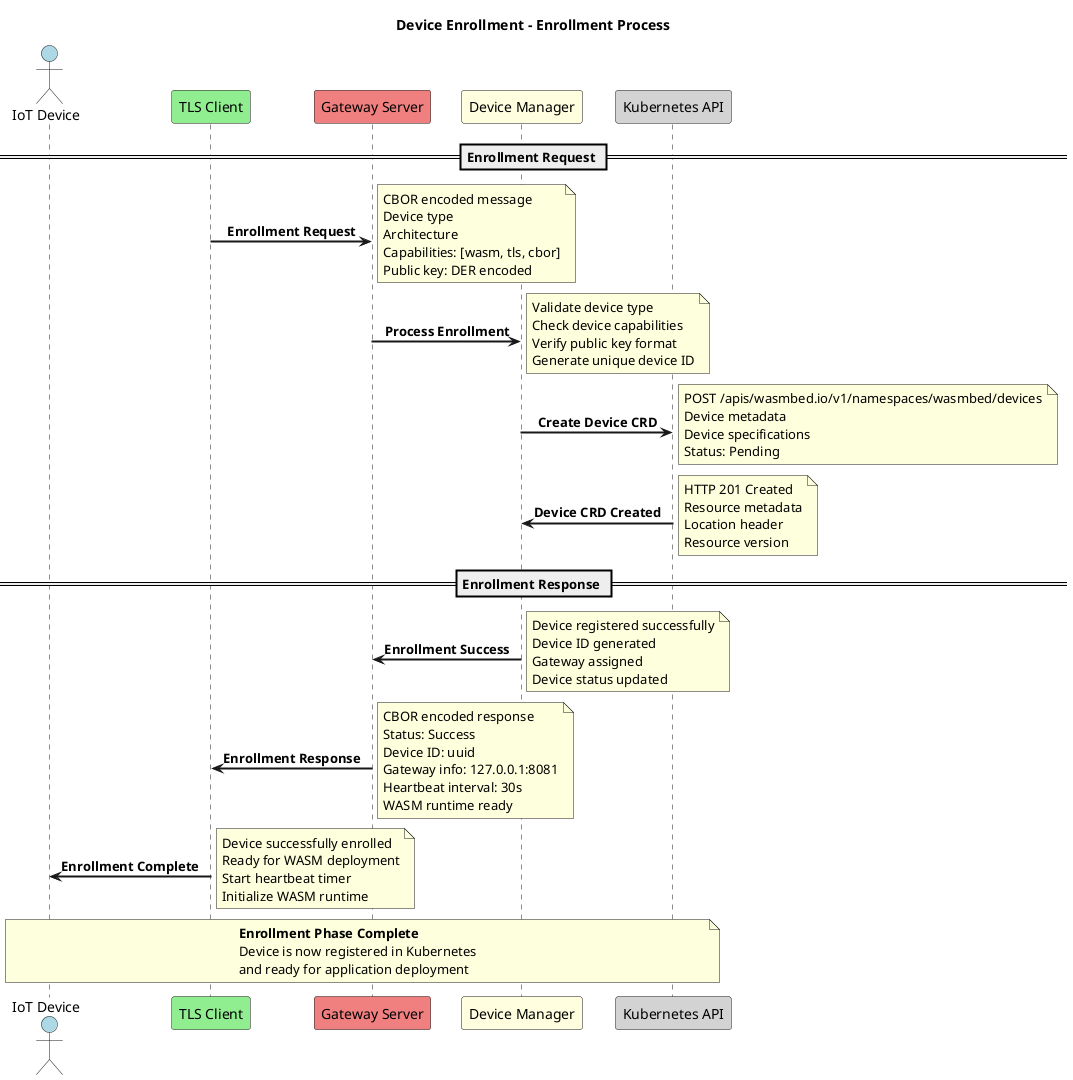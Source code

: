 ' SPDX-License-Identifier: CC-BY-4.0
' Copyright © 2025 Wasmbed contributors

@startuml
title Device Enrollment - Enrollment Process

skinparam wrapMessageWidth 200
skinparam sequenceMessageAlign center
skinparam sequenceArrowThickness 2
skinparam sequenceLifeLineBackgroundColor #E8F4FD
skinparam sequenceActorBackgroundColor #D4E6F1
skinparam sequenceParticipantBackgroundColor #F8F9FA
skinparam direction top to bottom

actor "IoT Device" as MCU #LightBlue
participant "TLS Client" as TLS_CLIENT #LightGreen
participant "Gateway Server" as GATEWAY #LightCoral
participant "Device Manager" as DEVICE_MGR #LightYellow
participant "Kubernetes API" as K8S_API #LightGray

== Enrollment Request ==

TLS_CLIENT -> GATEWAY : **Enrollment Request**
note right : CBOR encoded message\nDevice type\nArchitecture\nCapabilities: [wasm, tls, cbor]\nPublic key: DER encoded

GATEWAY -> DEVICE_MGR : **Process Enrollment**
note right : Validate device type\nCheck device capabilities\nVerify public key format\nGenerate unique device ID

DEVICE_MGR -> K8S_API : **Create Device CRD**
note right : POST /apis/wasmbed.io/v1/namespaces/wasmbed/devices\nDevice metadata\nDevice specifications\nStatus: Pending

K8S_API -> DEVICE_MGR : **Device CRD Created**
note right : HTTP 201 Created\nResource metadata\nLocation header\nResource version

== Enrollment Response ==

DEVICE_MGR -> GATEWAY : **Enrollment Success**
note right : Device registered successfully\nDevice ID generated\nGateway assigned\nDevice status updated

GATEWAY -> TLS_CLIENT : **Enrollment Response**
note right : CBOR encoded response\nStatus: Success\nDevice ID: uuid\nGateway info: 127.0.0.1:8081\nHeartbeat interval: 30s\nWASM runtime ready

TLS_CLIENT -> MCU : **Enrollment Complete**
note right : Device successfully enrolled\nReady for WASM deployment\nStart heartbeat timer\nInitialize WASM runtime

note over MCU, K8S_API
  **Enrollment Phase Complete**
  Device is now registered in Kubernetes
  and ready for application deployment
end note

@enduml
